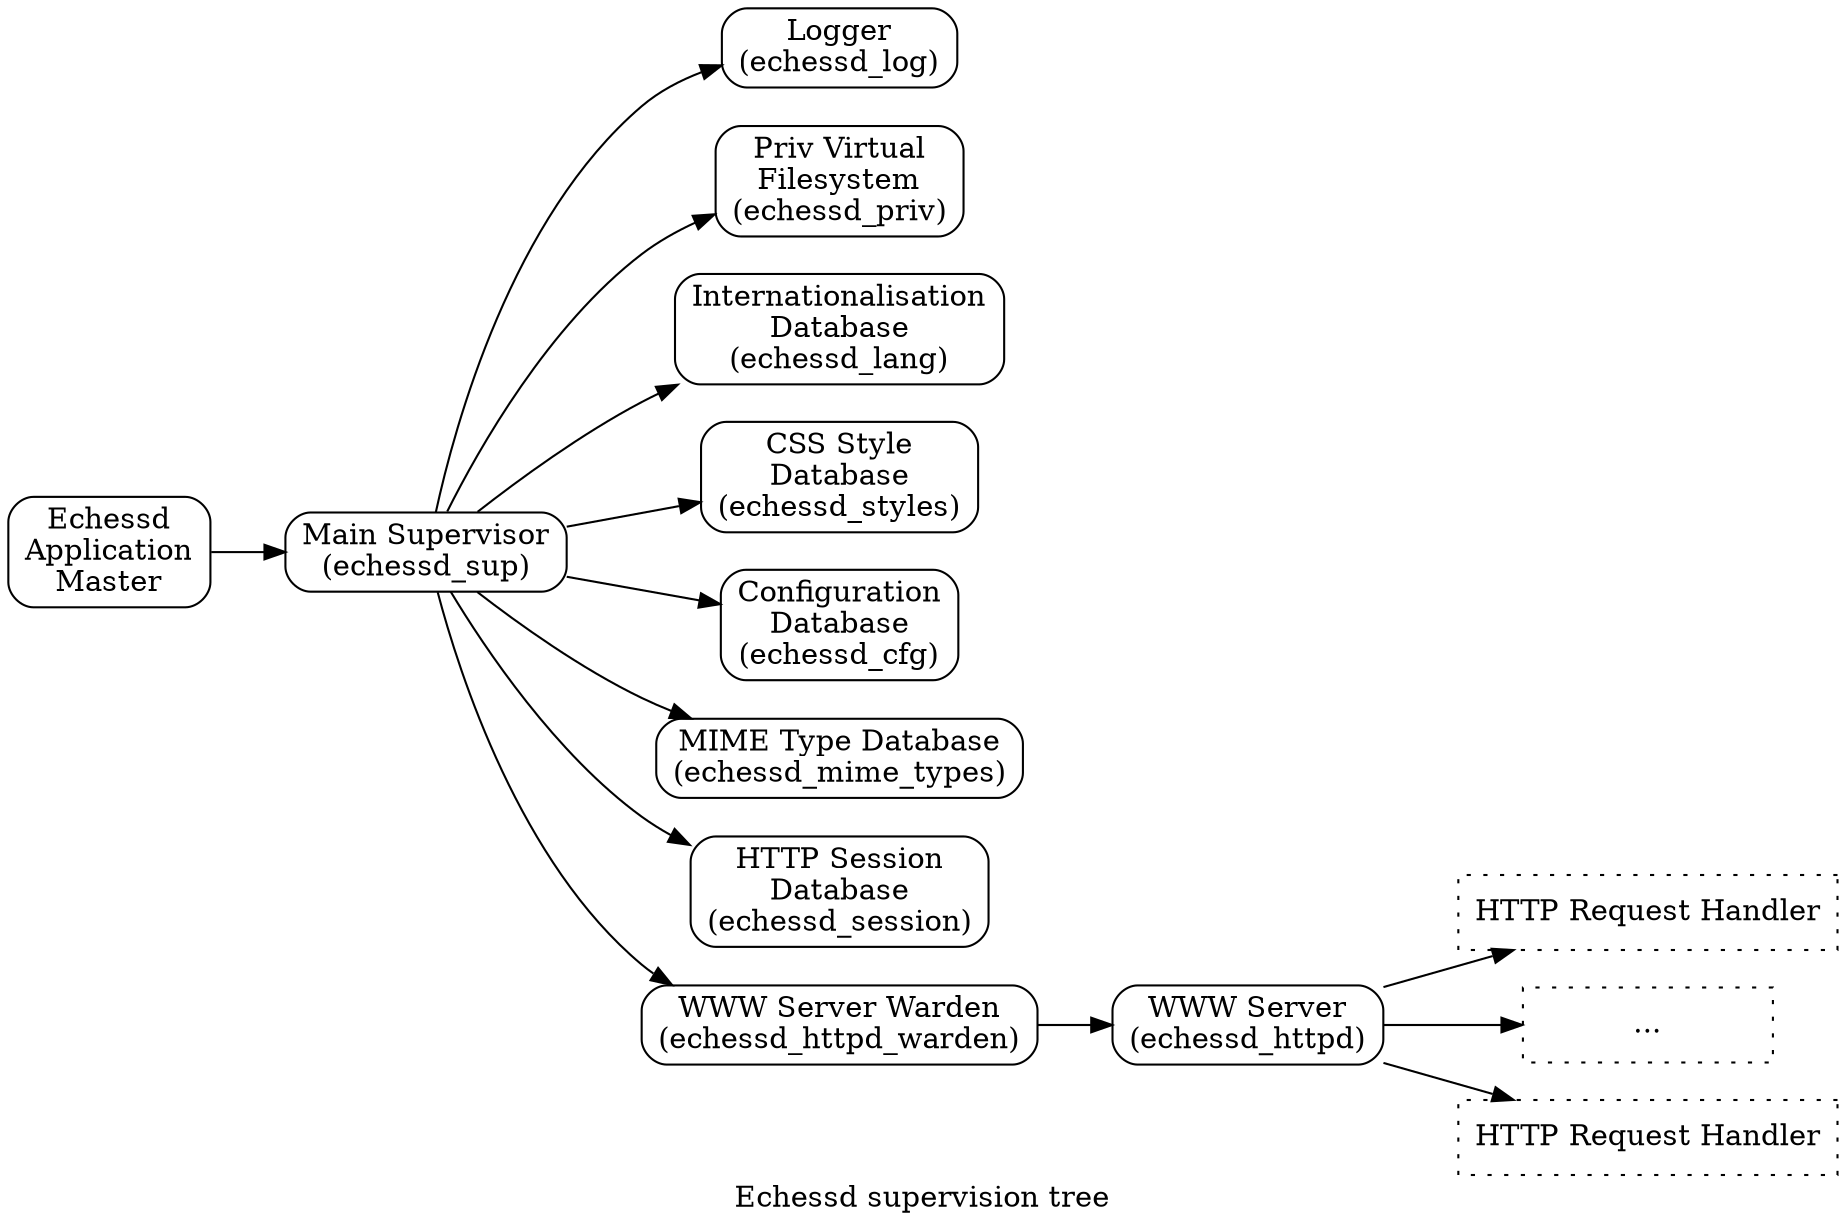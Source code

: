digraph G{
  label = "Echessd supervision tree";
  rankdir = LR;

  ApplicationMaster[
    shape = box, style = rounded,
    label = "Echessd\nApplication\nMaster",
  ];
  Supervisor[
    shape = box, style = rounded,
    label = "Main Supervisor\n(echessd_sup)"
  ];
  Logger[
    shape = box, style = rounded,
    label = "Logger\n(echessd_log)"
  ];
  PrivFS[
    shape = box, style = rounded,
    label = "Priv Virtual\nFilesystem\n(echessd_priv)"
  ];
  LangDatabase[
    shape = box, style = rounded,
    label = "Internationalisation\nDatabase\n(echessd_lang)"
  ];
  StyleDatabase[
    shape = box, style = rounded,
    label = "CSS Style\nDatabase\n(echessd_styles)"
  ];
  ConfigurationDatabase[
    shape = box, style = rounded,
    label = "Configuration\nDatabase\n(echessd_cfg)"
  ];
  MimeTypeDatabase[
    shape = box, style = rounded,
    label = "MIME Type Database\n(echessd_mime_types)"
  ];
  SessionDatabase[
    shape = box, style = rounded,
    label = "HTTP Session\nDatabase\n(echessd_session)"
  ];
  Warden[
    shape = box, style = rounded,
    label = "WWW Server Warden\n(echessd_httpd_warden)"
  ];
  WebServer[
    shape = box, style = rounded,
    label = "WWW Server\n(echessd_httpd)"
  ];
  RequestHandler1[
    shape = box, style = dotted,
    label = "HTTP Request Handler"
  ];
  RequestHandler2[
    shape = box, style = dotted,
    label = "          ...          "
  ];
  RequestHandler3[
    shape = box, style = dotted,
    label = "HTTP Request Handler"
  ];

  ApplicationMaster -> Supervisor -> Logger;
  Supervisor -> PrivFS;
  Supervisor -> LangDatabase;
  Supervisor -> StyleDatabase;
  Supervisor -> ConfigurationDatabase;
  Supervisor -> MimeTypeDatabase;
  Supervisor -> SessionDatabase;
  Supervisor -> Warden -> WebServer;
  WebServer -> RequestHandler1;
  WebServer -> RequestHandler2;
  WebServer -> RequestHandler3;
}
